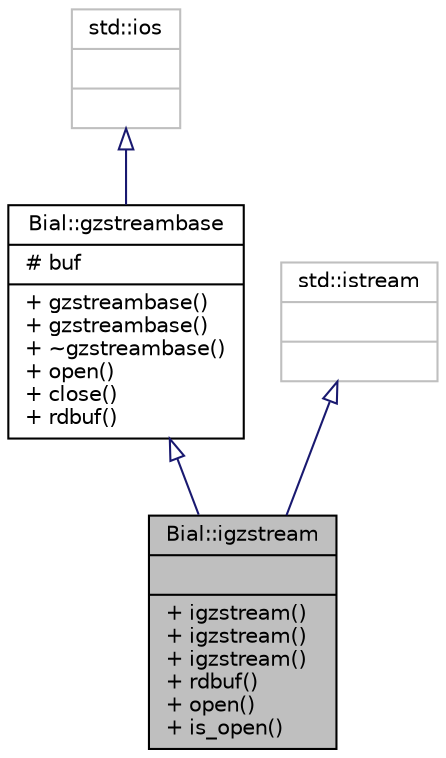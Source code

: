 digraph "Bial::igzstream"
{
  edge [fontname="Helvetica",fontsize="10",labelfontname="Helvetica",labelfontsize="10"];
  node [fontname="Helvetica",fontsize="10",shape=record];
  Node1 [label="{Bial::igzstream\n||+ igzstream()\l+ igzstream()\l+ igzstream()\l+ rdbuf()\l+ open()\l+ is_open()\l}",height=0.2,width=0.4,color="black", fillcolor="grey75", style="filled", fontcolor="black"];
  Node2 -> Node1 [dir="back",color="midnightblue",fontsize="10",style="solid",arrowtail="onormal",fontname="Helvetica"];
  Node2 [label="{Bial::gzstreambase\n|# buf\l|+ gzstreambase()\l+ gzstreambase()\l+ ~gzstreambase()\l+ open()\l+ close()\l+ rdbuf()\l}",height=0.2,width=0.4,color="black", fillcolor="white", style="filled",URL="$class_bial_1_1gzstreambase.html"];
  Node3 -> Node2 [dir="back",color="midnightblue",fontsize="10",style="solid",arrowtail="onormal",fontname="Helvetica"];
  Node3 [label="{std::ios\n||}",height=0.2,width=0.4,color="grey75", fillcolor="white", style="filled"];
  Node4 -> Node1 [dir="back",color="midnightblue",fontsize="10",style="solid",arrowtail="onormal",fontname="Helvetica"];
  Node4 [label="{std::istream\n||}",height=0.2,width=0.4,color="grey75", fillcolor="white", style="filled"];
}
